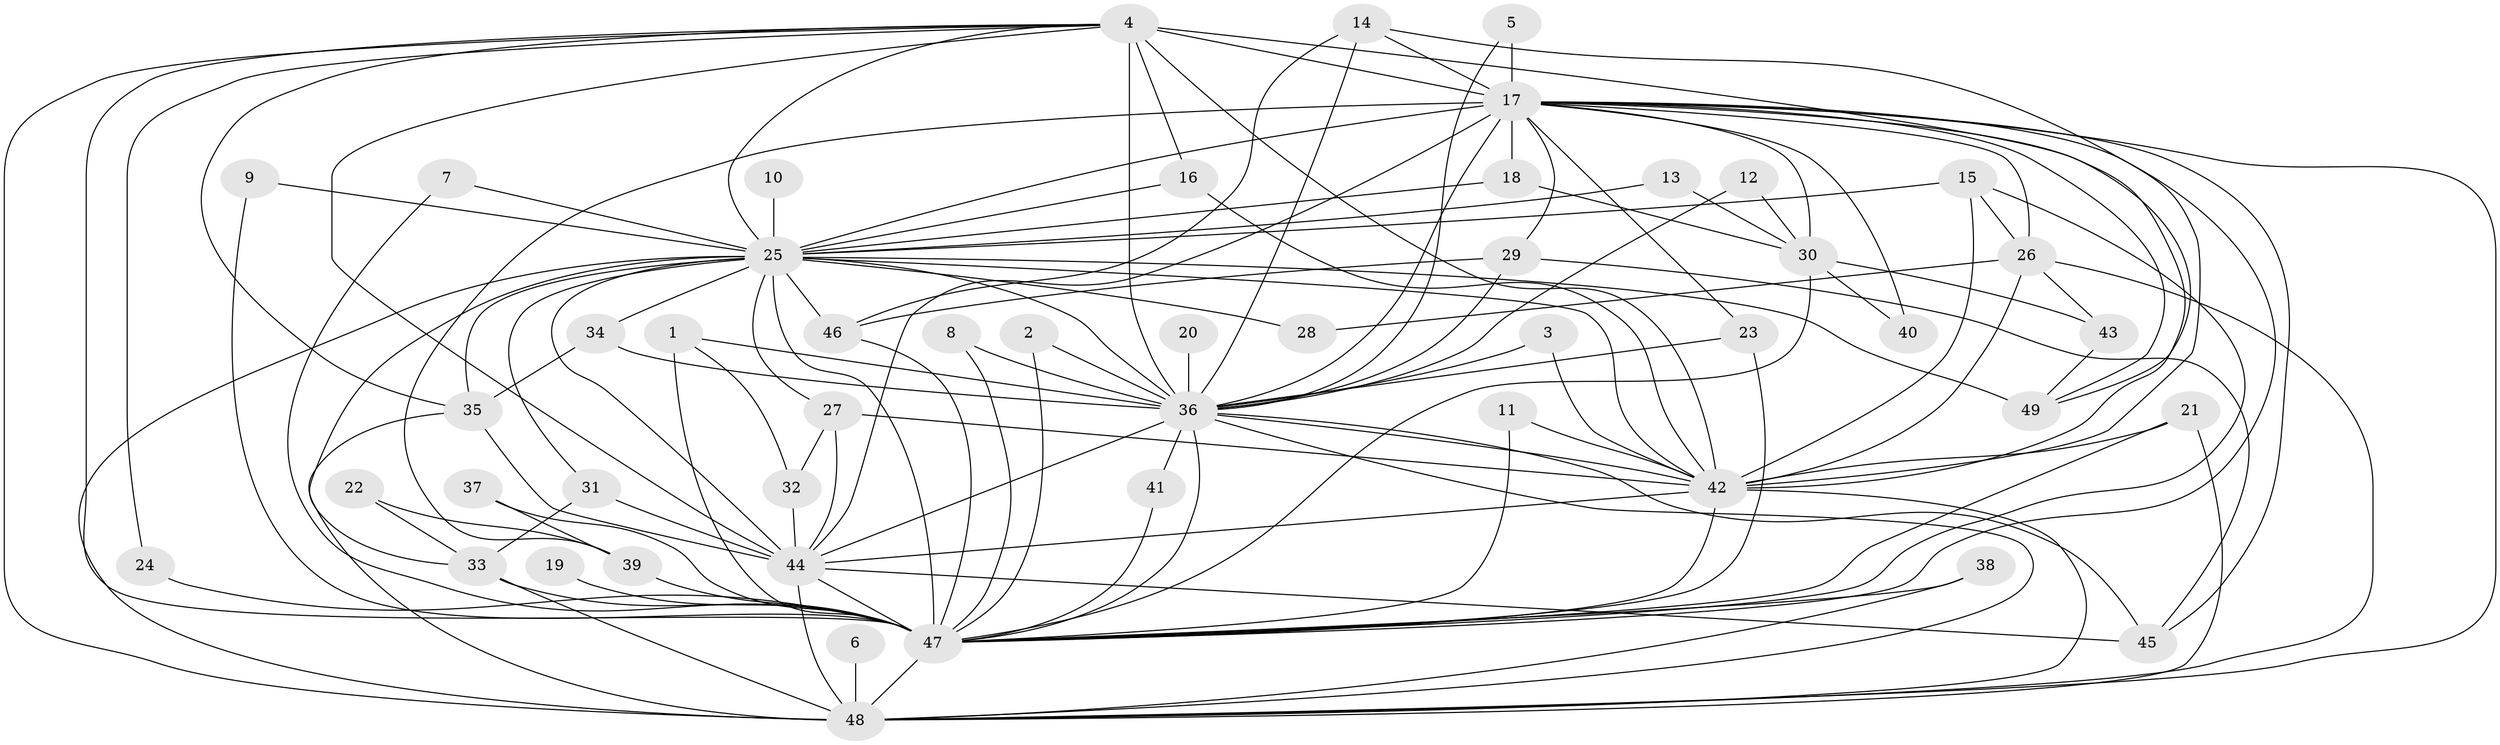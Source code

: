 // original degree distribution, {17: 0.02040816326530612, 33: 0.01020408163265306, 32: 0.01020408163265306, 14: 0.01020408163265306, 20: 0.01020408163265306, 18: 0.01020408163265306, 15: 0.01020408163265306, 26: 0.01020408163265306, 21: 0.01020408163265306, 3: 0.16326530612244897, 7: 0.02040816326530612, 2: 0.6020408163265306, 6: 0.02040816326530612, 4: 0.08163265306122448, 5: 0.01020408163265306}
// Generated by graph-tools (version 1.1) at 2025/01/03/09/25 03:01:14]
// undirected, 49 vertices, 127 edges
graph export_dot {
graph [start="1"]
  node [color=gray90,style=filled];
  1;
  2;
  3;
  4;
  5;
  6;
  7;
  8;
  9;
  10;
  11;
  12;
  13;
  14;
  15;
  16;
  17;
  18;
  19;
  20;
  21;
  22;
  23;
  24;
  25;
  26;
  27;
  28;
  29;
  30;
  31;
  32;
  33;
  34;
  35;
  36;
  37;
  38;
  39;
  40;
  41;
  42;
  43;
  44;
  45;
  46;
  47;
  48;
  49;
  1 -- 32 [weight=1.0];
  1 -- 36 [weight=1.0];
  1 -- 47 [weight=1.0];
  2 -- 36 [weight=1.0];
  2 -- 47 [weight=1.0];
  3 -- 36 [weight=1.0];
  3 -- 42 [weight=1.0];
  4 -- 16 [weight=1.0];
  4 -- 17 [weight=5.0];
  4 -- 24 [weight=1.0];
  4 -- 25 [weight=3.0];
  4 -- 35 [weight=1.0];
  4 -- 36 [weight=5.0];
  4 -- 42 [weight=3.0];
  4 -- 44 [weight=2.0];
  4 -- 47 [weight=3.0];
  4 -- 48 [weight=2.0];
  4 -- 49 [weight=1.0];
  5 -- 17 [weight=2.0];
  5 -- 36 [weight=1.0];
  6 -- 48 [weight=1.0];
  7 -- 25 [weight=1.0];
  7 -- 47 [weight=1.0];
  8 -- 36 [weight=1.0];
  8 -- 47 [weight=1.0];
  9 -- 25 [weight=1.0];
  9 -- 47 [weight=1.0];
  10 -- 25 [weight=1.0];
  11 -- 42 [weight=1.0];
  11 -- 47 [weight=1.0];
  12 -- 30 [weight=1.0];
  12 -- 36 [weight=1.0];
  13 -- 25 [weight=1.0];
  13 -- 30 [weight=1.0];
  14 -- 17 [weight=1.0];
  14 -- 36 [weight=1.0];
  14 -- 42 [weight=1.0];
  14 -- 46 [weight=1.0];
  15 -- 25 [weight=1.0];
  15 -- 26 [weight=1.0];
  15 -- 42 [weight=1.0];
  15 -- 47 [weight=1.0];
  16 -- 25 [weight=1.0];
  16 -- 42 [weight=1.0];
  17 -- 18 [weight=1.0];
  17 -- 23 [weight=1.0];
  17 -- 25 [weight=3.0];
  17 -- 26 [weight=2.0];
  17 -- 29 [weight=1.0];
  17 -- 30 [weight=1.0];
  17 -- 36 [weight=2.0];
  17 -- 39 [weight=2.0];
  17 -- 40 [weight=1.0];
  17 -- 42 [weight=3.0];
  17 -- 44 [weight=2.0];
  17 -- 45 [weight=1.0];
  17 -- 47 [weight=3.0];
  17 -- 48 [weight=2.0];
  17 -- 49 [weight=1.0];
  18 -- 25 [weight=1.0];
  18 -- 30 [weight=1.0];
  19 -- 47 [weight=1.0];
  20 -- 36 [weight=1.0];
  21 -- 42 [weight=1.0];
  21 -- 47 [weight=1.0];
  21 -- 48 [weight=2.0];
  22 -- 33 [weight=1.0];
  22 -- 39 [weight=1.0];
  23 -- 36 [weight=1.0];
  23 -- 47 [weight=1.0];
  24 -- 47 [weight=2.0];
  25 -- 27 [weight=1.0];
  25 -- 28 [weight=1.0];
  25 -- 31 [weight=1.0];
  25 -- 33 [weight=1.0];
  25 -- 34 [weight=1.0];
  25 -- 35 [weight=1.0];
  25 -- 36 [weight=1.0];
  25 -- 42 [weight=2.0];
  25 -- 44 [weight=2.0];
  25 -- 46 [weight=2.0];
  25 -- 47 [weight=1.0];
  25 -- 48 [weight=2.0];
  25 -- 49 [weight=1.0];
  26 -- 28 [weight=1.0];
  26 -- 42 [weight=1.0];
  26 -- 43 [weight=1.0];
  26 -- 48 [weight=1.0];
  27 -- 32 [weight=1.0];
  27 -- 42 [weight=1.0];
  27 -- 44 [weight=1.0];
  29 -- 36 [weight=1.0];
  29 -- 45 [weight=1.0];
  29 -- 46 [weight=1.0];
  30 -- 40 [weight=1.0];
  30 -- 43 [weight=1.0];
  30 -- 47 [weight=1.0];
  31 -- 33 [weight=1.0];
  31 -- 44 [weight=2.0];
  32 -- 44 [weight=1.0];
  33 -- 47 [weight=2.0];
  33 -- 48 [weight=2.0];
  34 -- 35 [weight=1.0];
  34 -- 36 [weight=1.0];
  35 -- 44 [weight=1.0];
  35 -- 48 [weight=1.0];
  36 -- 41 [weight=1.0];
  36 -- 42 [weight=1.0];
  36 -- 44 [weight=1.0];
  36 -- 45 [weight=1.0];
  36 -- 47 [weight=1.0];
  36 -- 48 [weight=1.0];
  37 -- 39 [weight=1.0];
  37 -- 47 [weight=1.0];
  38 -- 47 [weight=1.0];
  38 -- 48 [weight=1.0];
  39 -- 47 [weight=2.0];
  41 -- 47 [weight=1.0];
  42 -- 44 [weight=1.0];
  42 -- 47 [weight=1.0];
  42 -- 48 [weight=1.0];
  43 -- 49 [weight=1.0];
  44 -- 45 [weight=1.0];
  44 -- 47 [weight=1.0];
  44 -- 48 [weight=2.0];
  46 -- 47 [weight=1.0];
  47 -- 48 [weight=1.0];
}
